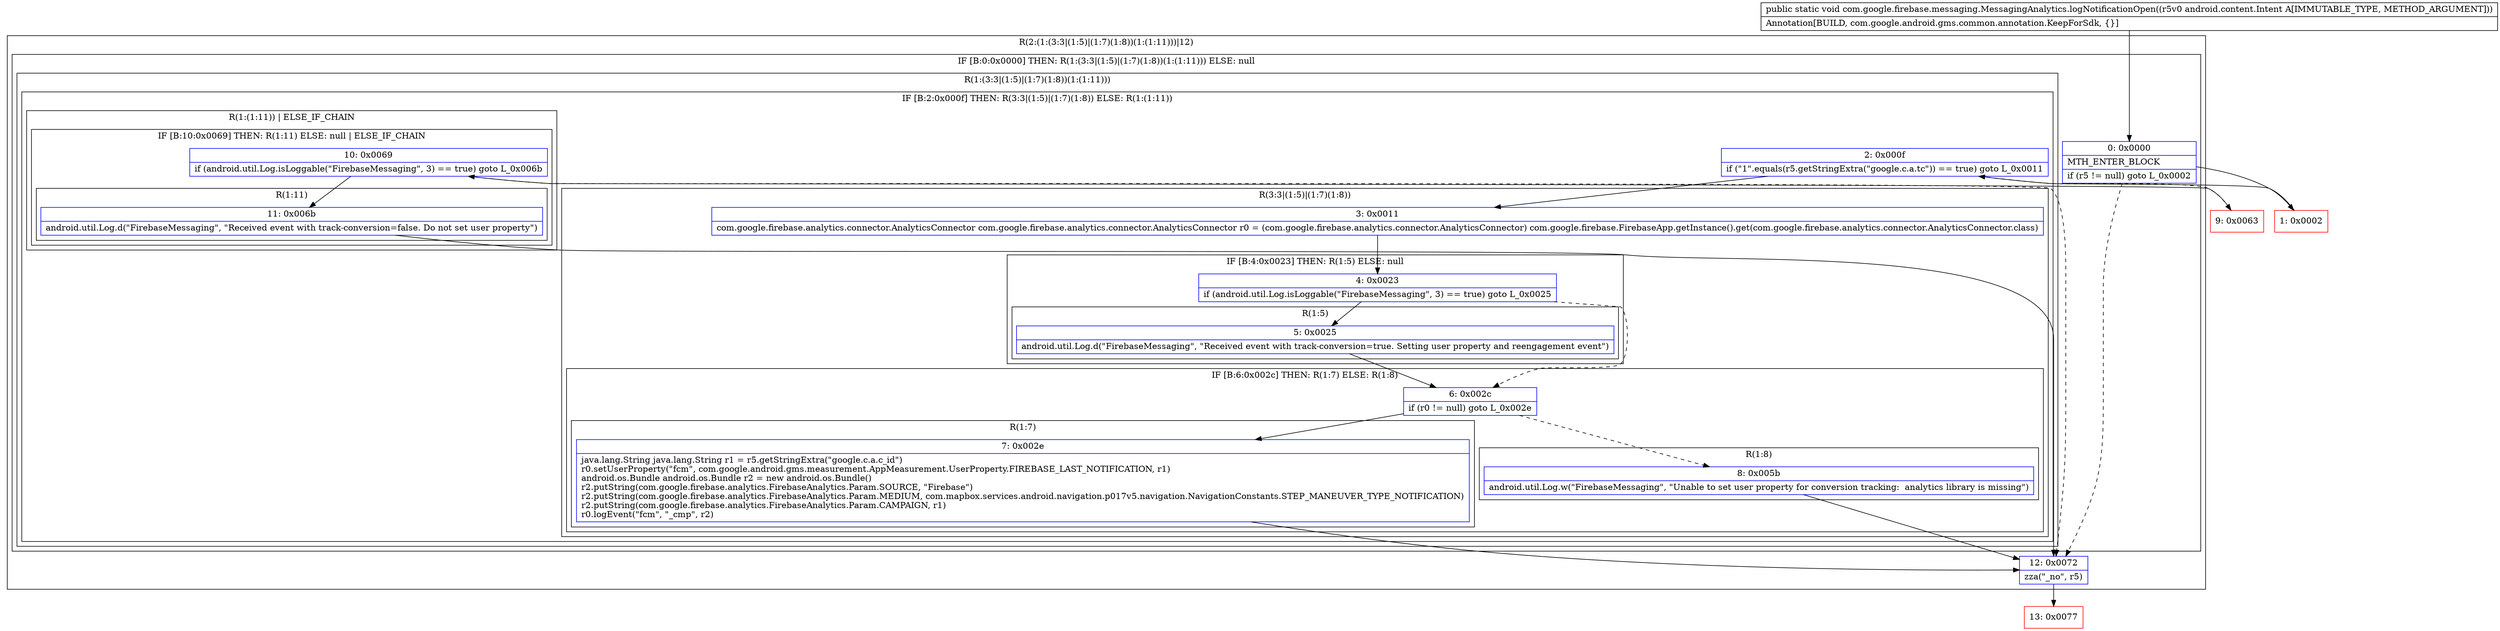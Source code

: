 digraph "CFG forcom.google.firebase.messaging.MessagingAnalytics.logNotificationOpen(Landroid\/content\/Intent;)V" {
subgraph cluster_Region_832163573 {
label = "R(2:(1:(3:3|(1:5)|(1:7)(1:8))(1:(1:11)))|12)";
node [shape=record,color=blue];
subgraph cluster_IfRegion_1919156622 {
label = "IF [B:0:0x0000] THEN: R(1:(3:3|(1:5)|(1:7)(1:8))(1:(1:11))) ELSE: null";
node [shape=record,color=blue];
Node_0 [shape=record,label="{0\:\ 0x0000|MTH_ENTER_BLOCK\l|if (r5 != null) goto L_0x0002\l}"];
subgraph cluster_Region_2009360347 {
label = "R(1:(3:3|(1:5)|(1:7)(1:8))(1:(1:11)))";
node [shape=record,color=blue];
subgraph cluster_IfRegion_1385150783 {
label = "IF [B:2:0x000f] THEN: R(3:3|(1:5)|(1:7)(1:8)) ELSE: R(1:(1:11))";
node [shape=record,color=blue];
Node_2 [shape=record,label="{2\:\ 0x000f|if (\"1\".equals(r5.getStringExtra(\"google.c.a.tc\")) == true) goto L_0x0011\l}"];
subgraph cluster_Region_481121217 {
label = "R(3:3|(1:5)|(1:7)(1:8))";
node [shape=record,color=blue];
Node_3 [shape=record,label="{3\:\ 0x0011|com.google.firebase.analytics.connector.AnalyticsConnector com.google.firebase.analytics.connector.AnalyticsConnector r0 = (com.google.firebase.analytics.connector.AnalyticsConnector) com.google.firebase.FirebaseApp.getInstance().get(com.google.firebase.analytics.connector.AnalyticsConnector.class)\l}"];
subgraph cluster_IfRegion_765340669 {
label = "IF [B:4:0x0023] THEN: R(1:5) ELSE: null";
node [shape=record,color=blue];
Node_4 [shape=record,label="{4\:\ 0x0023|if (android.util.Log.isLoggable(\"FirebaseMessaging\", 3) == true) goto L_0x0025\l}"];
subgraph cluster_Region_2133079985 {
label = "R(1:5)";
node [shape=record,color=blue];
Node_5 [shape=record,label="{5\:\ 0x0025|android.util.Log.d(\"FirebaseMessaging\", \"Received event with track\-conversion=true. Setting user property and reengagement event\")\l}"];
}
}
subgraph cluster_IfRegion_1695451553 {
label = "IF [B:6:0x002c] THEN: R(1:7) ELSE: R(1:8)";
node [shape=record,color=blue];
Node_6 [shape=record,label="{6\:\ 0x002c|if (r0 != null) goto L_0x002e\l}"];
subgraph cluster_Region_1559324187 {
label = "R(1:7)";
node [shape=record,color=blue];
Node_7 [shape=record,label="{7\:\ 0x002e|java.lang.String java.lang.String r1 = r5.getStringExtra(\"google.c.a.c_id\")\lr0.setUserProperty(\"fcm\", com.google.android.gms.measurement.AppMeasurement.UserProperty.FIREBASE_LAST_NOTIFICATION, r1)\landroid.os.Bundle android.os.Bundle r2 = new android.os.Bundle()\lr2.putString(com.google.firebase.analytics.FirebaseAnalytics.Param.SOURCE, \"Firebase\")\lr2.putString(com.google.firebase.analytics.FirebaseAnalytics.Param.MEDIUM, com.mapbox.services.android.navigation.p017v5.navigation.NavigationConstants.STEP_MANEUVER_TYPE_NOTIFICATION)\lr2.putString(com.google.firebase.analytics.FirebaseAnalytics.Param.CAMPAIGN, r1)\lr0.logEvent(\"fcm\", \"_cmp\", r2)\l}"];
}
subgraph cluster_Region_730492209 {
label = "R(1:8)";
node [shape=record,color=blue];
Node_8 [shape=record,label="{8\:\ 0x005b|android.util.Log.w(\"FirebaseMessaging\", \"Unable to set user property for conversion tracking:  analytics library is missing\")\l}"];
}
}
}
subgraph cluster_Region_73629502 {
label = "R(1:(1:11)) | ELSE_IF_CHAIN\l";
node [shape=record,color=blue];
subgraph cluster_IfRegion_1484684684 {
label = "IF [B:10:0x0069] THEN: R(1:11) ELSE: null | ELSE_IF_CHAIN\l";
node [shape=record,color=blue];
Node_10 [shape=record,label="{10\:\ 0x0069|if (android.util.Log.isLoggable(\"FirebaseMessaging\", 3) == true) goto L_0x006b\l}"];
subgraph cluster_Region_104415373 {
label = "R(1:11)";
node [shape=record,color=blue];
Node_11 [shape=record,label="{11\:\ 0x006b|android.util.Log.d(\"FirebaseMessaging\", \"Received event with track\-conversion=false. Do not set user property\")\l}"];
}
}
}
}
}
}
Node_12 [shape=record,label="{12\:\ 0x0072|zza(\"_no\", r5)\l}"];
}
Node_1 [shape=record,color=red,label="{1\:\ 0x0002}"];
Node_9 [shape=record,color=red,label="{9\:\ 0x0063}"];
Node_13 [shape=record,color=red,label="{13\:\ 0x0077}"];
MethodNode[shape=record,label="{public static void com.google.firebase.messaging.MessagingAnalytics.logNotificationOpen((r5v0 android.content.Intent A[IMMUTABLE_TYPE, METHOD_ARGUMENT]))  | Annotation[BUILD, com.google.android.gms.common.annotation.KeepForSdk, \{\}]\l}"];
MethodNode -> Node_0;
Node_0 -> Node_1;
Node_0 -> Node_12[style=dashed];
Node_2 -> Node_3;
Node_2 -> Node_9[style=dashed];
Node_3 -> Node_4;
Node_4 -> Node_5;
Node_4 -> Node_6[style=dashed];
Node_5 -> Node_6;
Node_6 -> Node_7;
Node_6 -> Node_8[style=dashed];
Node_7 -> Node_12;
Node_8 -> Node_12;
Node_10 -> Node_11;
Node_10 -> Node_12[style=dashed];
Node_11 -> Node_12;
Node_12 -> Node_13;
Node_1 -> Node_2;
Node_9 -> Node_10;
}

